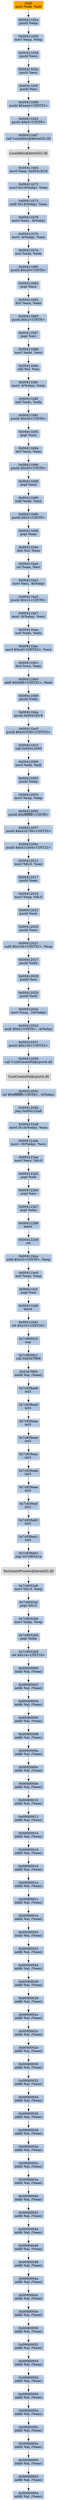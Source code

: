 digraph G {
node[shape=rectangle,style=filled,fillcolor=lightsteelblue,color=lightsteelblue]
bgcolor="transparent"
a0x00411b58movl_edi_edi[label="start\nmovl %edi, %edi",fillcolor="orange",color="lightgrey"];
a0x00411b5apushl_ebp[label="0x00411b5a\npushl %ebp"];
a0x00411b5bmovl_esp_ebp[label="0x00411b5b\nmovl %esp, %ebp"];
a0x00411b5dpushl_ecx[label="0x00411b5d\npushl %ecx"];
a0x00411b5epushl_ecx[label="0x00411b5e\npushl %ecx"];
a0x00411b5fpushl_esi[label="0x00411b5f\npushl %esi"];
a0x00411b60pushl_0xeadUINT32[label="0x00411b60\npushl $0xead<UINT32>"];
a0x00411b65pushl_0x0UINT8[label="0x00411b65\npushl $0x0<UINT8>"];
a0x00411b67call_LocalAlloc_kernel32_dll[label="0x00411b67\ncall LocalAlloc@kernel32.dll"];
LocalAlloc_kernel32_dll[label="LocalAlloc@kernel32.dll",fillcolor="lightgrey",color="lightgrey"];
a0x00411b6dmovl_eax_0x0041fd18[label="0x00411b6d\nmovl %eax, 0x0041fd18"];
a0x00411b72movl_0x14ebp__eax[label="0x00411b72\nmovl 0x14(%ebp), %eax"];
a0x00411b75andl_0x14ebp__eax[label="0x00411b75\nandl 0x14(%ebp), %eax"];
a0x00411b78movl_eax__4ebp_[label="0x00411b78\nmovl %eax, -4(%ebp)"];
a0x00411b7bmovl__4ebp__eax[label="0x00411b7b\nmovl -4(%ebp), %eax"];
a0x00411b7exorl_edx_edx[label="0x00411b7e\nxorl %edx, %edx"];
a0x00411b80pushl_0x20UINT8[label="0x00411b80\npushl $0x20<UINT8>"];
a0x00411b82popl_ecx[label="0x00411b82\npopl %ecx"];
a0x00411b83divl_ecx_eax[label="0x00411b83\ndivl %ecx, %eax"];
a0x00411b85pushl_0x2UINT8[label="0x00411b85\npushl $0x2<UINT8>"];
a0x00411b87popl_esi[label="0x00411b87\npopl %esi"];
a0x00411b88movl_edx_ecx[label="0x00411b88\nmovl %edx, %ecx"];
a0x00411b8ashll_cl_esi[label="0x00411b8a\nshll %cl, %esi"];
a0x00411b8cmovl__4ebp__eax[label="0x00411b8c\nmovl -4(%ebp), %eax"];
a0x00411b8fxorl_edx_edx[label="0x00411b8f\nxorl %edx, %edx"];
a0x00411b91pushl_0x20UINT8[label="0x00411b91\npushl $0x20<UINT8>"];
a0x00411b93popl_ecx[label="0x00411b93\npopl %ecx"];
a0x00411b94divl_ecx_eax[label="0x00411b94\ndivl %ecx, %eax"];
a0x00411b96pushl_0x20UINT8[label="0x00411b96\npushl $0x20<UINT8>"];
a0x00411b98popl_ecx[label="0x00411b98\npopl %ecx"];
a0x00411b99subl_edx_ecx[label="0x00411b99\nsubl %edx, %ecx"];
a0x00411b9bpushl_0x2UINT8[label="0x00411b9b\npushl $0x2<UINT8>"];
a0x00411b9dpopl_eax[label="0x00411b9d\npopl %eax"];
a0x00411b9eshrl_cl_eax[label="0x00411b9e\nshrl %cl, %eax"];
a0x00411ba0orl_eax_esi[label="0x00411ba0\norl %eax, %esi"];
a0x00411ba2movl_esi__8ebp_[label="0x00411ba2\nmovl %esi, -8(%ebp)"];
a0x00411ba5pushl_0x12UINT8[label="0x00411ba5\npushl $0x12<UINT8>"];
a0x00411ba7movl__8ebp__eax[label="0x00411ba7\nmovl -8(%ebp), %eax"];
a0x00411baaxorl_edx_edx[label="0x00411baa\nxorl %edx, %edx"];
a0x00411bacmovl_0xc8UINT32_ecx[label="0x00411bac\nmovl $0xc8<UINT32>, %ecx"];
a0x00411bb1divl_ecx_eax[label="0x00411bb1\ndivl %ecx, %eax"];
a0x00411bb3addl_0xb68UINT32_edx[label="0x00411bb3\naddl $0xb68<UINT32>, %edx"];
a0x00411bb9pushl_edx[label="0x00411bb9\npushl %edx"];
a0x00411bbapushl_0x0041fd18[label="0x00411bba\npushl 0x0041fd18"];
a0x00411bc0pushl_0x41f180UINT32[label="0x00411bc0\npushl $0x41f180<UINT32>"];
a0x00411bc5call_0x00412000[label="0x00411bc5\ncall 0x00412000"];
a0x00412000movl_edi_edi[label="0x00412000\nmovl %edi, %edi"];
a0x00412002pushl_ebp[label="0x00412002\npushl %ebp"];
a0x00412003movl_esp_ebp[label="0x00412003\nmovl %esp, %ebp"];
a0x00412005pushl_0xffffffffUINT8[label="0x00412005\npushl $0xffffffff<UINT8>"];
a0x00412007pushl_0x41b758UINT32[label="0x00412007\npushl $0x41b758<UINT32>"];
a0x0041200cpushl_0x411bd4UINT32[label="0x0041200c\npushl $0x411bd4<UINT32>"];
a0x00412011movl_fs_0_eax[label="0x00412011\nmovl %fs:0, %eax"];
a0x00412017pushl_eax[label="0x00412017\npushl %eax"];
a0x00412018movl_esp_fs_0[label="0x00412018\nmovl %esp, %fs:0"];
a0x0041201fpushl_ecx[label="0x0041201f\npushl %ecx"];
a0x00412020pushl_ecx[label="0x00412020\npushl %ecx"];
a0x00412021subl_0x154UINT32_esp[label="0x00412021\nsubl $0x154<UINT32>, %esp"];
a0x00412027pushl_ebx[label="0x00412027\npushl %ebx"];
a0x00412028pushl_esi[label="0x00412028\npushl %esi"];
a0x00412029pushl_edi[label="0x00412029\npushl %edi"];
a0x0041202amovl_esp__24ebp_[label="0x0041202a\nmovl %esp, -24(%ebp)"];
a0x0041202dandl_0x0UINT8__4ebp_[label="0x0041202d\nandl $0x0<UINT8>, -4(%ebp)"];
a0x00412031pushl_0x130UINT32[label="0x00412031\npushl $0x130<UINT32>"];
a0x00412036call_UuidCreateNil_rpcrt4_dll[label="0x00412036\ncall UuidCreateNil@rpcrt4.dll"];
UuidCreateNil_rpcrt4_dll[label="UuidCreateNil@rpcrt4.dll",fillcolor="lightgrey",color="lightgrey"];
a0x0041203corl_0xffffffffUINT8__4ebp_[label="0x0041203c\norl $0xffffffff<UINT8>, -4(%ebp)"];
a0x00412040jmp_0x004122a8[label="0x00412040\njmp 0x004122a8"];
a0x004122a8movl_0x14ebp__eax[label="0x004122a8\nmovl 0x14(%ebp), %eax"];
a0x004122abmovl__16ebp__ecx[label="0x004122ab\nmovl -16(%ebp), %ecx"];
a0x004122aemovl_ecx_fs_0[label="0x004122ae\nmovl %ecx, %fs:0"];
a0x004122b5popl_edi[label="0x004122b5\npopl %edi"];
a0x004122b6popl_esi[label="0x004122b6\npopl %esi"];
a0x004122b7popl_ebx[label="0x004122b7\npopl %ebx"];
a0x004122b8leave_[label="0x004122b8\nleave "];
a0x004122b9ret[label="0x004122b9\nret"];
a0x00411bcaaddl_0x10UINT8_esp[label="0x00411bca\naddl $0x10<UINT8>, %esp"];
a0x00411bcdxorl_eax_eax[label="0x00411bcd\nxorl %eax, %eax"];
a0x00411bcfpopl_esi[label="0x00411bcf\npopl %esi"];
a0x00411bd0leave_[label="0x00411bd0\nleave "];
a0x00411bd1ret_0x10UINT16[label="0x00411bd1\nret $0x10<UINT16>"];
a0x7c8000c0nop_[label="0x7c8000c0\nnop "];
a0x7c8000c1call_0x63d7f9f4[label="0x7c8000c1\ncall 0x63d7f9f4"];
a0x63d7f9f4addb_al_eax_[label="0x63d7f9f4\naddb %al, (%eax)"];
a0x7c839aa8int3_[label="0x7c839aa8\nint3 "];
a0x7c839aa9int3_[label="0x7c839aa9\nint3 "];
a0x7c839aaaint3_[label="0x7c839aaa\nint3 "];
a0x7c839aabint3_[label="0x7c839aab\nint3 "];
a0x7c839aacint3_[label="0x7c839aac\nint3 "];
a0x7c839aadint3_[label="0x7c839aad\nint3 "];
a0x7c839aaeint3_[label="0x7c839aae\nint3 "];
a0x7c839aafint3_[label="0x7c839aaf\nint3 "];
a0x7c839ab0int3_[label="0x7c839ab0\nint3 "];
a0x7c839ab1int3_[label="0x7c839ab1\nint3 "];
a0x7c839ab2jmp_0x7c801e1a[label="0x7c839ab2\njmp 0x7c801e1a"];
TerminateProcess_kernel32_dll[label="TerminateProcess@kernel32.dll",fillcolor="lightgrey",color="lightgrey"];
a0x7c9032a8movl_fs_0_esp[label="0x7c9032a8\nmovl %fs:0, %esp"];
a0x7c9032afpopl_fs_0[label="0x7c9032af\npopl %fs:0"];
a0x7c9032b6movl_ebp_esp[label="0x7c9032b6\nmovl %ebp, %esp"];
a0x7c9032b8popl_ebp[label="0x7c9032b8\npopl %ebp"];
a0x7c9032b9ret_0x14UINT16[label="0x7c9032b9\nret $0x14<UINT16>"];
a0x00000000addb_al_eax_[label="0x00000000\naddb %al, (%eax)"];
a0x00000002addb_al_eax_[label="0x00000002\naddb %al, (%eax)"];
a0x00000004addb_al_eax_[label="0x00000004\naddb %al, (%eax)"];
a0x00000006addb_al_eax_[label="0x00000006\naddb %al, (%eax)"];
a0x00000008addb_al_eax_[label="0x00000008\naddb %al, (%eax)"];
a0x0000000aaddb_al_eax_[label="0x0000000a\naddb %al, (%eax)"];
a0x0000000caddb_al_eax_[label="0x0000000c\naddb %al, (%eax)"];
a0x0000000eaddb_al_eax_[label="0x0000000e\naddb %al, (%eax)"];
a0x00000010addb_al_eax_[label="0x00000010\naddb %al, (%eax)"];
a0x00000012addb_al_eax_[label="0x00000012\naddb %al, (%eax)"];
a0x00000014addb_al_eax_[label="0x00000014\naddb %al, (%eax)"];
a0x00000016addb_al_eax_[label="0x00000016\naddb %al, (%eax)"];
a0x00000018addb_al_eax_[label="0x00000018\naddb %al, (%eax)"];
a0x0000001aaddb_al_eax_[label="0x0000001a\naddb %al, (%eax)"];
a0x0000001caddb_al_eax_[label="0x0000001c\naddb %al, (%eax)"];
a0x0000001eaddb_al_eax_[label="0x0000001e\naddb %al, (%eax)"];
a0x00000020addb_al_eax_[label="0x00000020\naddb %al, (%eax)"];
a0x00000022addb_al_eax_[label="0x00000022\naddb %al, (%eax)"];
a0x00000024addb_al_eax_[label="0x00000024\naddb %al, (%eax)"];
a0x00000026addb_al_eax_[label="0x00000026\naddb %al, (%eax)"];
a0x00000028addb_al_eax_[label="0x00000028\naddb %al, (%eax)"];
a0x0000002aaddb_al_eax_[label="0x0000002a\naddb %al, (%eax)"];
a0x0000002caddb_al_eax_[label="0x0000002c\naddb %al, (%eax)"];
a0x0000002eaddb_al_eax_[label="0x0000002e\naddb %al, (%eax)"];
a0x00000030addb_al_eax_[label="0x00000030\naddb %al, (%eax)"];
a0x00000032addb_al_eax_[label="0x00000032\naddb %al, (%eax)"];
a0x00000034addb_al_eax_[label="0x00000034\naddb %al, (%eax)"];
a0x00000036addb_al_eax_[label="0x00000036\naddb %al, (%eax)"];
a0x00000038addb_al_eax_[label="0x00000038\naddb %al, (%eax)"];
a0x0000003aaddb_al_eax_[label="0x0000003a\naddb %al, (%eax)"];
a0x0000003caddb_al_eax_[label="0x0000003c\naddb %al, (%eax)"];
a0x0000003eaddb_al_eax_[label="0x0000003e\naddb %al, (%eax)"];
a0x00000040addb_al_eax_[label="0x00000040\naddb %al, (%eax)"];
a0x00000042addb_al_eax_[label="0x00000042\naddb %al, (%eax)"];
a0x00000044addb_al_eax_[label="0x00000044\naddb %al, (%eax)"];
a0x00000046addb_al_eax_[label="0x00000046\naddb %al, (%eax)"];
a0x00000048addb_al_eax_[label="0x00000048\naddb %al, (%eax)"];
a0x0000004aaddb_al_eax_[label="0x0000004a\naddb %al, (%eax)"];
a0x0000004caddb_al_eax_[label="0x0000004c\naddb %al, (%eax)"];
a0x0000004eaddb_al_eax_[label="0x0000004e\naddb %al, (%eax)"];
a0x00000050addb_al_eax_[label="0x00000050\naddb %al, (%eax)"];
a0x00000052addb_al_eax_[label="0x00000052\naddb %al, (%eax)"];
a0x00000054addb_al_eax_[label="0x00000054\naddb %al, (%eax)"];
a0x00000056addb_al_eax_[label="0x00000056\naddb %al, (%eax)"];
a0x00000058addb_al_eax_[label="0x00000058\naddb %al, (%eax)"];
a0x0000005aaddb_al_eax_[label="0x0000005a\naddb %al, (%eax)"];
a0x0000005caddb_al_eax_[label="0x0000005c\naddb %al, (%eax)"];
a0x0000005eaddb_al_eax_[label="0x0000005e\naddb %al, (%eax)"];
a0x00000060addb_al_eax_[label="0x00000060\naddb %al, (%eax)"];
a0x00000062addb_al_eax_[label="0x00000062\naddb %al, (%eax)"];
a0x00000064addb_al_eax_[label="0x00000064\naddb %al, (%eax)"];
a0x00411b58movl_edi_edi -> a0x00411b5apushl_ebp [color="#000000"];
a0x00411b5apushl_ebp -> a0x00411b5bmovl_esp_ebp [color="#000000"];
a0x00411b5bmovl_esp_ebp -> a0x00411b5dpushl_ecx [color="#000000"];
a0x00411b5dpushl_ecx -> a0x00411b5epushl_ecx [color="#000000"];
a0x00411b5epushl_ecx -> a0x00411b5fpushl_esi [color="#000000"];
a0x00411b5fpushl_esi -> a0x00411b60pushl_0xeadUINT32 [color="#000000"];
a0x00411b60pushl_0xeadUINT32 -> a0x00411b65pushl_0x0UINT8 [color="#000000"];
a0x00411b65pushl_0x0UINT8 -> a0x00411b67call_LocalAlloc_kernel32_dll [color="#000000"];
a0x00411b67call_LocalAlloc_kernel32_dll -> LocalAlloc_kernel32_dll [color="#000000"];
LocalAlloc_kernel32_dll -> a0x00411b6dmovl_eax_0x0041fd18 [color="#000000"];
a0x00411b6dmovl_eax_0x0041fd18 -> a0x00411b72movl_0x14ebp__eax [color="#000000"];
a0x00411b72movl_0x14ebp__eax -> a0x00411b75andl_0x14ebp__eax [color="#000000"];
a0x00411b75andl_0x14ebp__eax -> a0x00411b78movl_eax__4ebp_ [color="#000000"];
a0x00411b78movl_eax__4ebp_ -> a0x00411b7bmovl__4ebp__eax [color="#000000"];
a0x00411b7bmovl__4ebp__eax -> a0x00411b7exorl_edx_edx [color="#000000"];
a0x00411b7exorl_edx_edx -> a0x00411b80pushl_0x20UINT8 [color="#000000"];
a0x00411b80pushl_0x20UINT8 -> a0x00411b82popl_ecx [color="#000000"];
a0x00411b82popl_ecx -> a0x00411b83divl_ecx_eax [color="#000000"];
a0x00411b83divl_ecx_eax -> a0x00411b85pushl_0x2UINT8 [color="#000000"];
a0x00411b85pushl_0x2UINT8 -> a0x00411b87popl_esi [color="#000000"];
a0x00411b87popl_esi -> a0x00411b88movl_edx_ecx [color="#000000"];
a0x00411b88movl_edx_ecx -> a0x00411b8ashll_cl_esi [color="#000000"];
a0x00411b8ashll_cl_esi -> a0x00411b8cmovl__4ebp__eax [color="#000000"];
a0x00411b8cmovl__4ebp__eax -> a0x00411b8fxorl_edx_edx [color="#000000"];
a0x00411b8fxorl_edx_edx -> a0x00411b91pushl_0x20UINT8 [color="#000000"];
a0x00411b91pushl_0x20UINT8 -> a0x00411b93popl_ecx [color="#000000"];
a0x00411b93popl_ecx -> a0x00411b94divl_ecx_eax [color="#000000"];
a0x00411b94divl_ecx_eax -> a0x00411b96pushl_0x20UINT8 [color="#000000"];
a0x00411b96pushl_0x20UINT8 -> a0x00411b98popl_ecx [color="#000000"];
a0x00411b98popl_ecx -> a0x00411b99subl_edx_ecx [color="#000000"];
a0x00411b99subl_edx_ecx -> a0x00411b9bpushl_0x2UINT8 [color="#000000"];
a0x00411b9bpushl_0x2UINT8 -> a0x00411b9dpopl_eax [color="#000000"];
a0x00411b9dpopl_eax -> a0x00411b9eshrl_cl_eax [color="#000000"];
a0x00411b9eshrl_cl_eax -> a0x00411ba0orl_eax_esi [color="#000000"];
a0x00411ba0orl_eax_esi -> a0x00411ba2movl_esi__8ebp_ [color="#000000"];
a0x00411ba2movl_esi__8ebp_ -> a0x00411ba5pushl_0x12UINT8 [color="#000000"];
a0x00411ba5pushl_0x12UINT8 -> a0x00411ba7movl__8ebp__eax [color="#000000"];
a0x00411ba7movl__8ebp__eax -> a0x00411baaxorl_edx_edx [color="#000000"];
a0x00411baaxorl_edx_edx -> a0x00411bacmovl_0xc8UINT32_ecx [color="#000000"];
a0x00411bacmovl_0xc8UINT32_ecx -> a0x00411bb1divl_ecx_eax [color="#000000"];
a0x00411bb1divl_ecx_eax -> a0x00411bb3addl_0xb68UINT32_edx [color="#000000"];
a0x00411bb3addl_0xb68UINT32_edx -> a0x00411bb9pushl_edx [color="#000000"];
a0x00411bb9pushl_edx -> a0x00411bbapushl_0x0041fd18 [color="#000000"];
a0x00411bbapushl_0x0041fd18 -> a0x00411bc0pushl_0x41f180UINT32 [color="#000000"];
a0x00411bc0pushl_0x41f180UINT32 -> a0x00411bc5call_0x00412000 [color="#000000"];
a0x00411bc5call_0x00412000 -> a0x00412000movl_edi_edi [color="#000000"];
a0x00412000movl_edi_edi -> a0x00412002pushl_ebp [color="#000000"];
a0x00412002pushl_ebp -> a0x00412003movl_esp_ebp [color="#000000"];
a0x00412003movl_esp_ebp -> a0x00412005pushl_0xffffffffUINT8 [color="#000000"];
a0x00412005pushl_0xffffffffUINT8 -> a0x00412007pushl_0x41b758UINT32 [color="#000000"];
a0x00412007pushl_0x41b758UINT32 -> a0x0041200cpushl_0x411bd4UINT32 [color="#000000"];
a0x0041200cpushl_0x411bd4UINT32 -> a0x00412011movl_fs_0_eax [color="#000000"];
a0x00412011movl_fs_0_eax -> a0x00412017pushl_eax [color="#000000"];
a0x00412017pushl_eax -> a0x00412018movl_esp_fs_0 [color="#000000"];
a0x00412018movl_esp_fs_0 -> a0x0041201fpushl_ecx [color="#000000"];
a0x0041201fpushl_ecx -> a0x00412020pushl_ecx [color="#000000"];
a0x00412020pushl_ecx -> a0x00412021subl_0x154UINT32_esp [color="#000000"];
a0x00412021subl_0x154UINT32_esp -> a0x00412027pushl_ebx [color="#000000"];
a0x00412027pushl_ebx -> a0x00412028pushl_esi [color="#000000"];
a0x00412028pushl_esi -> a0x00412029pushl_edi [color="#000000"];
a0x00412029pushl_edi -> a0x0041202amovl_esp__24ebp_ [color="#000000"];
a0x0041202amovl_esp__24ebp_ -> a0x0041202dandl_0x0UINT8__4ebp_ [color="#000000"];
a0x0041202dandl_0x0UINT8__4ebp_ -> a0x00412031pushl_0x130UINT32 [color="#000000"];
a0x00412031pushl_0x130UINT32 -> a0x00412036call_UuidCreateNil_rpcrt4_dll [color="#000000"];
a0x00412036call_UuidCreateNil_rpcrt4_dll -> UuidCreateNil_rpcrt4_dll [color="#000000"];
UuidCreateNil_rpcrt4_dll -> a0x0041203corl_0xffffffffUINT8__4ebp_ [color="#000000"];
a0x0041203corl_0xffffffffUINT8__4ebp_ -> a0x00412040jmp_0x004122a8 [color="#000000"];
a0x00412040jmp_0x004122a8 -> a0x004122a8movl_0x14ebp__eax [color="#000000"];
a0x004122a8movl_0x14ebp__eax -> a0x004122abmovl__16ebp__ecx [color="#000000"];
a0x004122abmovl__16ebp__ecx -> a0x004122aemovl_ecx_fs_0 [color="#000000"];
a0x004122aemovl_ecx_fs_0 -> a0x004122b5popl_edi [color="#000000"];
a0x004122b5popl_edi -> a0x004122b6popl_esi [color="#000000"];
a0x004122b6popl_esi -> a0x004122b7popl_ebx [color="#000000"];
a0x004122b7popl_ebx -> a0x004122b8leave_ [color="#000000"];
a0x004122b8leave_ -> a0x004122b9ret [color="#000000"];
a0x004122b9ret -> a0x00411bcaaddl_0x10UINT8_esp [color="#000000"];
a0x00411bcaaddl_0x10UINT8_esp -> a0x00411bcdxorl_eax_eax [color="#000000"];
a0x00411bcdxorl_eax_eax -> a0x00411bcfpopl_esi [color="#000000"];
a0x00411bcfpopl_esi -> a0x00411bd0leave_ [color="#000000"];
a0x00411bd0leave_ -> a0x00411bd1ret_0x10UINT16 [color="#000000"];
a0x00411bd1ret_0x10UINT16 -> a0x7c8000c0nop_ [color="#000000"];
a0x7c8000c0nop_ -> a0x7c8000c1call_0x63d7f9f4 [color="#000000"];
a0x7c8000c1call_0x63d7f9f4 -> a0x63d7f9f4addb_al_eax_ [color="#000000"];
a0x63d7f9f4addb_al_eax_ -> a0x7c839aa8int3_ [color="#000000"];
a0x7c839aa8int3_ -> a0x7c839aa9int3_ [color="#000000"];
a0x7c839aa9int3_ -> a0x7c839aaaint3_ [color="#000000"];
a0x7c839aaaint3_ -> a0x7c839aabint3_ [color="#000000"];
a0x7c839aabint3_ -> a0x7c839aacint3_ [color="#000000"];
a0x7c839aacint3_ -> a0x7c839aadint3_ [color="#000000"];
a0x7c839aadint3_ -> a0x7c839aaeint3_ [color="#000000"];
a0x7c839aaeint3_ -> a0x7c839aafint3_ [color="#000000"];
a0x7c839aafint3_ -> a0x7c839ab0int3_ [color="#000000"];
a0x7c839ab0int3_ -> a0x7c839ab1int3_ [color="#000000"];
a0x7c839ab1int3_ -> a0x7c839ab2jmp_0x7c801e1a [color="#000000"];
a0x7c839ab2jmp_0x7c801e1a -> TerminateProcess_kernel32_dll [color="#000000"];
TerminateProcess_kernel32_dll -> a0x7c9032a8movl_fs_0_esp [color="#000000"];
a0x7c9032a8movl_fs_0_esp -> a0x7c9032afpopl_fs_0 [color="#000000"];
a0x7c9032afpopl_fs_0 -> a0x7c9032b6movl_ebp_esp [color="#000000"];
a0x7c9032b6movl_ebp_esp -> a0x7c9032b8popl_ebp [color="#000000"];
a0x7c9032b8popl_ebp -> a0x7c9032b9ret_0x14UINT16 [color="#000000"];
a0x7c9032b9ret_0x14UINT16 -> a0x00000000addb_al_eax_ [color="#000000"];
a0x00000000addb_al_eax_ -> a0x00000002addb_al_eax_ [color="#000000"];
a0x00000002addb_al_eax_ -> a0x00000004addb_al_eax_ [color="#000000"];
a0x00000004addb_al_eax_ -> a0x00000006addb_al_eax_ [color="#000000"];
a0x00000006addb_al_eax_ -> a0x00000008addb_al_eax_ [color="#000000"];
a0x00000008addb_al_eax_ -> a0x0000000aaddb_al_eax_ [color="#000000"];
a0x0000000aaddb_al_eax_ -> a0x0000000caddb_al_eax_ [color="#000000"];
a0x0000000caddb_al_eax_ -> a0x0000000eaddb_al_eax_ [color="#000000"];
a0x0000000eaddb_al_eax_ -> a0x00000010addb_al_eax_ [color="#000000"];
a0x00000010addb_al_eax_ -> a0x00000012addb_al_eax_ [color="#000000"];
a0x00000012addb_al_eax_ -> a0x00000014addb_al_eax_ [color="#000000"];
a0x00000014addb_al_eax_ -> a0x00000016addb_al_eax_ [color="#000000"];
a0x00000016addb_al_eax_ -> a0x00000018addb_al_eax_ [color="#000000"];
a0x00000018addb_al_eax_ -> a0x0000001aaddb_al_eax_ [color="#000000"];
a0x0000001aaddb_al_eax_ -> a0x0000001caddb_al_eax_ [color="#000000"];
a0x0000001caddb_al_eax_ -> a0x0000001eaddb_al_eax_ [color="#000000"];
a0x0000001eaddb_al_eax_ -> a0x00000020addb_al_eax_ [color="#000000"];
a0x00000020addb_al_eax_ -> a0x00000022addb_al_eax_ [color="#000000"];
a0x00000022addb_al_eax_ -> a0x00000024addb_al_eax_ [color="#000000"];
a0x00000024addb_al_eax_ -> a0x00000026addb_al_eax_ [color="#000000"];
a0x00000026addb_al_eax_ -> a0x00000028addb_al_eax_ [color="#000000"];
a0x00000028addb_al_eax_ -> a0x0000002aaddb_al_eax_ [color="#000000"];
a0x0000002aaddb_al_eax_ -> a0x0000002caddb_al_eax_ [color="#000000"];
a0x0000002caddb_al_eax_ -> a0x0000002eaddb_al_eax_ [color="#000000"];
a0x0000002eaddb_al_eax_ -> a0x00000030addb_al_eax_ [color="#000000"];
a0x00000030addb_al_eax_ -> a0x00000032addb_al_eax_ [color="#000000"];
a0x00000032addb_al_eax_ -> a0x00000034addb_al_eax_ [color="#000000"];
a0x00000034addb_al_eax_ -> a0x00000036addb_al_eax_ [color="#000000"];
a0x00000036addb_al_eax_ -> a0x00000038addb_al_eax_ [color="#000000"];
a0x00000038addb_al_eax_ -> a0x0000003aaddb_al_eax_ [color="#000000"];
a0x0000003aaddb_al_eax_ -> a0x0000003caddb_al_eax_ [color="#000000"];
a0x0000003caddb_al_eax_ -> a0x0000003eaddb_al_eax_ [color="#000000"];
a0x0000003eaddb_al_eax_ -> a0x00000040addb_al_eax_ [color="#000000"];
a0x00000040addb_al_eax_ -> a0x00000042addb_al_eax_ [color="#000000"];
a0x00000042addb_al_eax_ -> a0x00000044addb_al_eax_ [color="#000000"];
a0x00000044addb_al_eax_ -> a0x00000046addb_al_eax_ [color="#000000"];
a0x00000046addb_al_eax_ -> a0x00000048addb_al_eax_ [color="#000000"];
a0x00000048addb_al_eax_ -> a0x0000004aaddb_al_eax_ [color="#000000"];
a0x0000004aaddb_al_eax_ -> a0x0000004caddb_al_eax_ [color="#000000"];
a0x0000004caddb_al_eax_ -> a0x0000004eaddb_al_eax_ [color="#000000"];
a0x0000004eaddb_al_eax_ -> a0x00000050addb_al_eax_ [color="#000000"];
a0x00000050addb_al_eax_ -> a0x00000052addb_al_eax_ [color="#000000"];
a0x00000052addb_al_eax_ -> a0x00000054addb_al_eax_ [color="#000000"];
a0x00000054addb_al_eax_ -> a0x00000056addb_al_eax_ [color="#000000"];
a0x00000056addb_al_eax_ -> a0x00000058addb_al_eax_ [color="#000000"];
a0x00000058addb_al_eax_ -> a0x0000005aaddb_al_eax_ [color="#000000"];
a0x0000005aaddb_al_eax_ -> a0x0000005caddb_al_eax_ [color="#000000"];
a0x0000005caddb_al_eax_ -> a0x0000005eaddb_al_eax_ [color="#000000"];
a0x0000005eaddb_al_eax_ -> a0x00000060addb_al_eax_ [color="#000000"];
a0x00000060addb_al_eax_ -> a0x00000062addb_al_eax_ [color="#000000"];
a0x00000062addb_al_eax_ -> a0x00000064addb_al_eax_ [color="#000000"];
}
